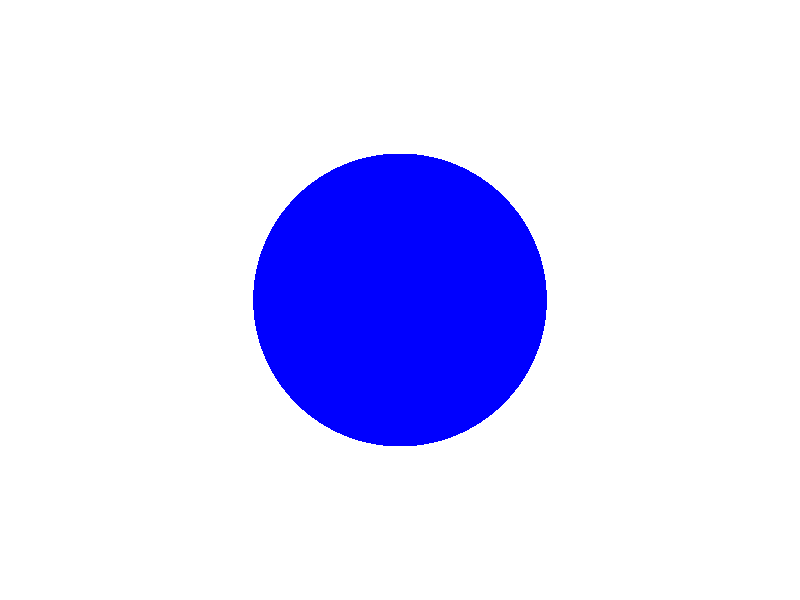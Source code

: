 /*
 * El siguiente código me permite dibujar una esfera.
 * No incluye fondo.
*/

#include "colors.inc" //Para incluir nombres de colores

//Cámara
//Me permite colocar una cámara y aputarla a una localización específica.
camera{
    //Dónde se encuentra la cámara con coordenadas <x,y,z>
    location <0,1,-3>
    //A donde apunta con coordenadas <x,y,z>
    look_at <0,0,0>
    }

//Fuente de luz
light_source {
    <2, 10, -3>
    color White
}

//Esfera
sphere{
    //Localización y radio
    <0,0,0>, .75
    //Textura de la esfera
    texture{
	//Solo se usa pigmento    
        pigment{
	    //Color en RGB y transparencia del color
            color rgb<0,0,1>
        }
	//El acabado final y representa una propiedad de la reflexión de la luz
        finish{
            ambient .1
      	    diffuse 1
      	    reflection .1
      	    specular 0         
        }   
    }
}

//Plano 
  plane {
    y, -1
    texture {
	    pigment{
		    color rgb<1,1,1>
	    }
      finish {
        diffuse 0.4
        ambient 0.2
        phong 1
        phong_size 100
        reflection 0.25
      }
    }
  }

//Plano 
  plane {
    x, -1
    texture {
	    pigment{
		    color rgb<1,1,1>
	    }
      finish {
        diffuse 0.4
        ambient 0.2
        phong 1
        phong_size 100
        reflection 0.25
      }
    }
  }
  
 //Plano 
  plane {
    z, 1
    texture {
	    pigment{
		    color rgb<1,1,1>
	    }
      finish {
        diffuse 0.4
        ambient 0.2
        phong 1
        phong_size 100
        reflection 0.25
      }
    }
  }
